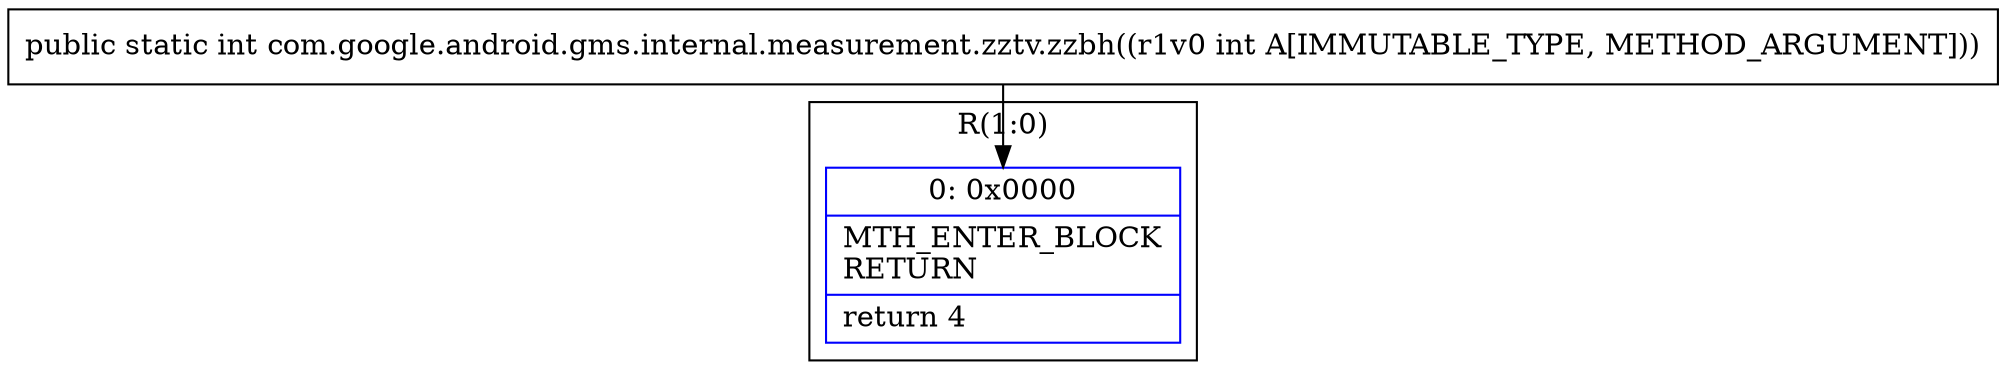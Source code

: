 digraph "CFG forcom.google.android.gms.internal.measurement.zztv.zzbh(I)I" {
subgraph cluster_Region_1661432371 {
label = "R(1:0)";
node [shape=record,color=blue];
Node_0 [shape=record,label="{0\:\ 0x0000|MTH_ENTER_BLOCK\lRETURN\l|return 4\l}"];
}
MethodNode[shape=record,label="{public static int com.google.android.gms.internal.measurement.zztv.zzbh((r1v0 int A[IMMUTABLE_TYPE, METHOD_ARGUMENT])) }"];
MethodNode -> Node_0;
}

